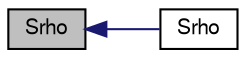 digraph "Srho"
{
  bgcolor="transparent";
  edge [fontname="FreeSans",fontsize="10",labelfontname="FreeSans",labelfontsize="10"];
  node [fontname="FreeSans",fontsize="10",shape=record];
  rankdir="LR";
  Node353 [label="Srho",height=0.2,width=0.4,color="black", fillcolor="grey75", style="filled", fontcolor="black"];
  Node353 -> Node354 [dir="back",color="midnightblue",fontsize="10",style="solid",fontname="FreeSans"];
  Node354 [label="Srho",height=0.2,width=0.4,color="black",URL="$a23606.html#a53b98dc8be499577813d4dc231caf598",tooltip="Return tmp total mass source for carrier phase specie i. "];
}

